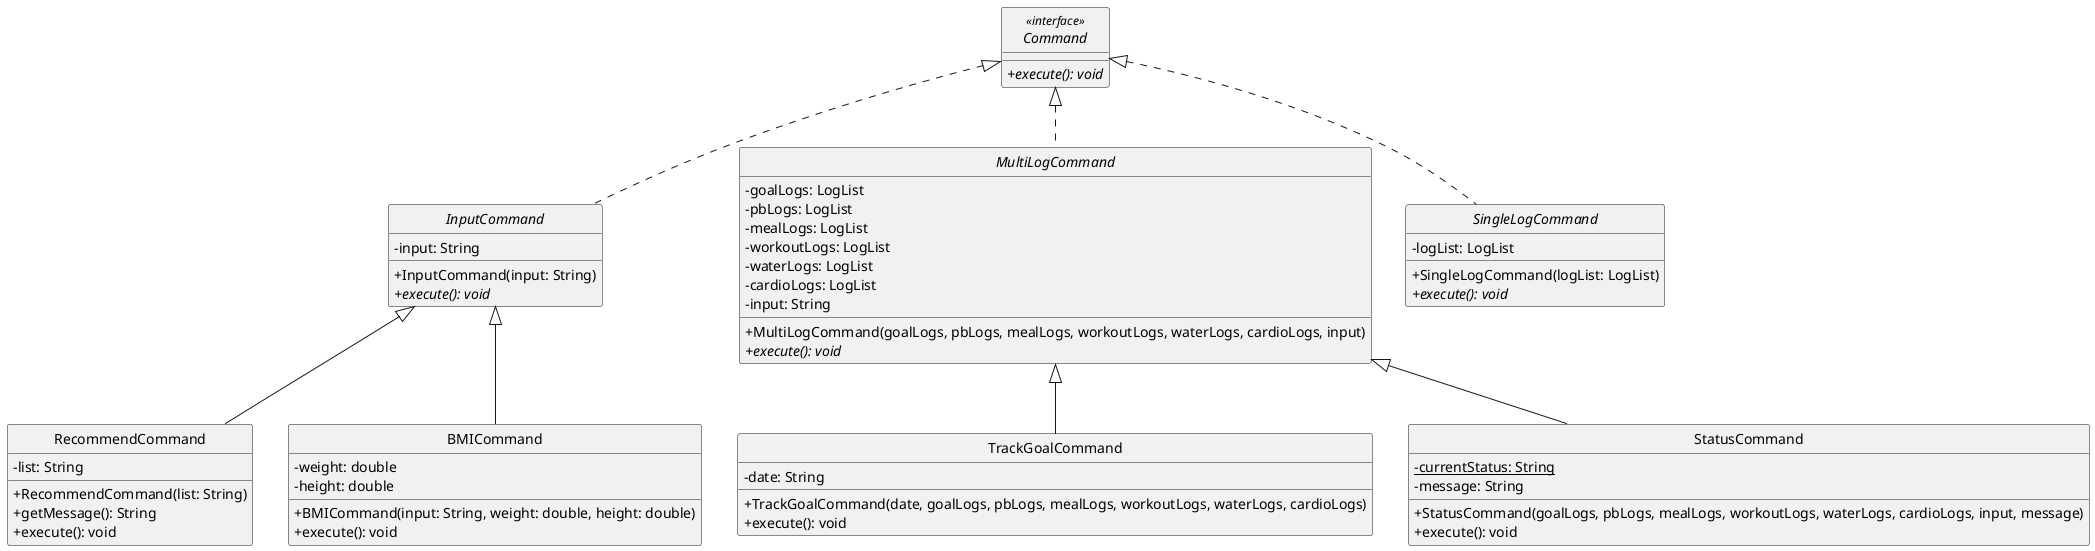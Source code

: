 @startuml CommandClassDiagram

skinparam classAttributeIconSize 0
hide circle

interface Command <<interface>>{
    + {abstract} execute(): void
}

abstract class InputCommand{
    - input: String
    + InputCommand(input: String)
    + {abstract} execute(): void
}

abstract class MultiLogCommand {
    - goalLogs: LogList
    - pbLogs: LogList
    - mealLogs: LogList
    - workoutLogs: LogList
    - waterLogs: LogList
    - cardioLogs: LogList
    - input: String
    + MultiLogCommand(goalLogs, pbLogs, mealLogs, workoutLogs, waterLogs, cardioLogs, input)
    + {abstract} execute(): void
}

abstract class SingleLogCommand {
    - logList: LogList
    + SingleLogCommand(logList: LogList)
    + {abstract} execute(): void
}

class TrackGoalCommand {
    - date: String
    + TrackGoalCommand(date, goalLogs, pbLogs, mealLogs, workoutLogs, waterLogs, cardioLogs)
    + execute(): void
}

class StatusCommand {
    - currentStatus: String {static}
    - message: String
    + StatusCommand(goalLogs, pbLogs, mealLogs, workoutLogs, waterLogs, cardioLogs, input, message)
    + execute(): void
}

class RecommendCommand {
    - list: String
    + RecommendCommand(list: String)
    + getMessage(): String
    + execute(): void
}

class BMICommand {
    - weight: double
    - height: double
    + BMICommand(input: String, weight: double, height: double)
    + execute(): void
}

' Relationships
Command <|.. InputCommand
Command <|.. MultiLogCommand
Command <|.. SingleLogCommand

MultiLogCommand <|-- TrackGoalCommand
MultiLogCommand <|-- StatusCommand

InputCommand <|-- RecommendCommand
InputCommand <|-- BMICommand

@enduml